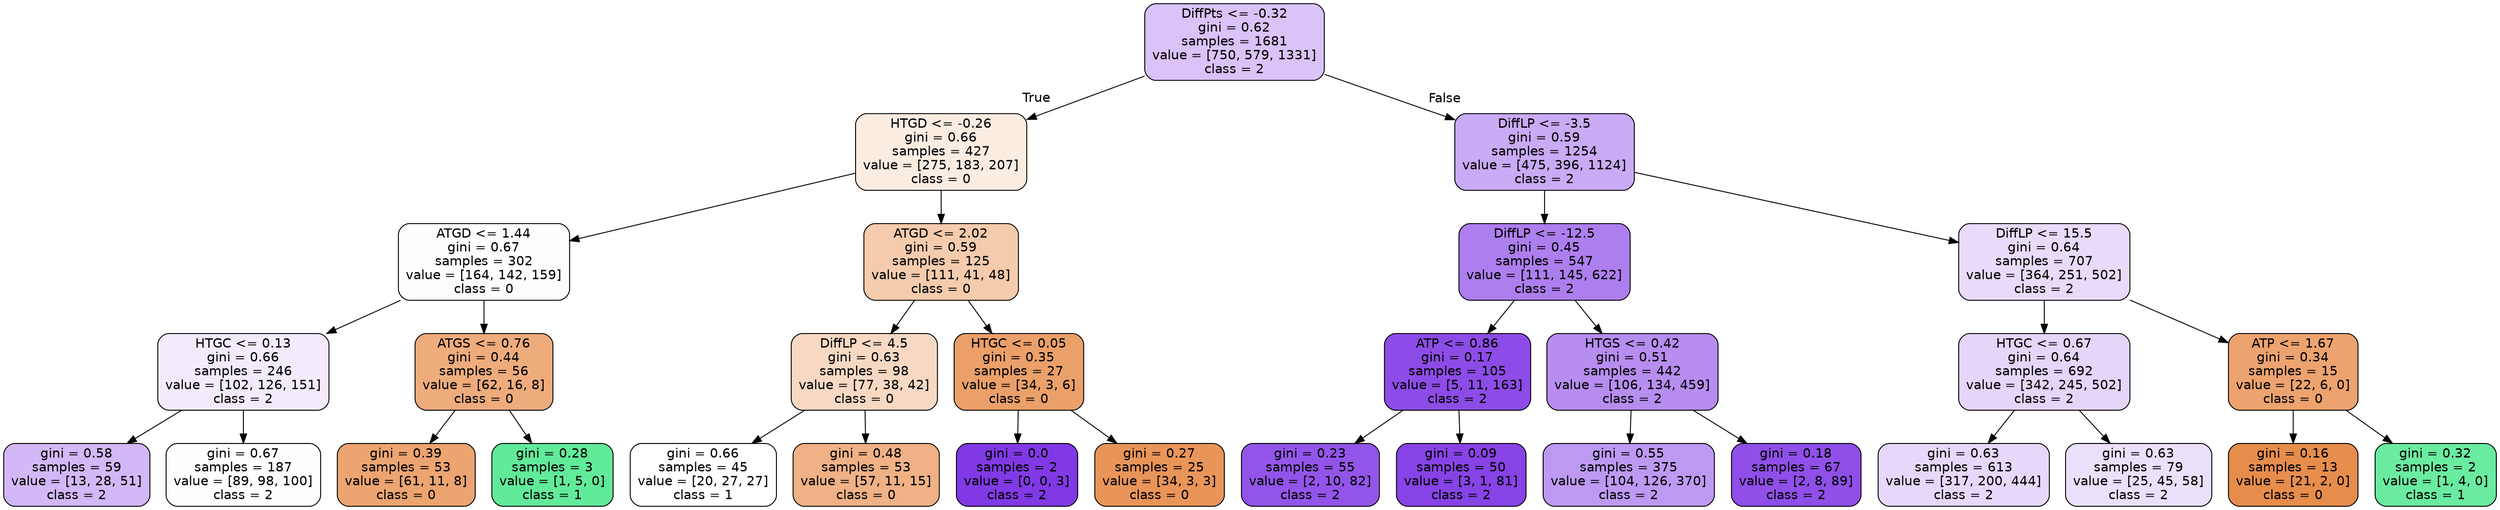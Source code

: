 digraph Tree {
node [shape=box, style="filled, rounded", color="black", fontname=helvetica] ;
edge [fontname=helvetica] ;
0 [label="DiffPts <= -0.32\ngini = 0.62\nsamples = 1681\nvalue = [750, 579, 1331]\nclass = 2", fillcolor="#d9c3f7"] ;
1 [label="HTGD <= -0.26\ngini = 0.66\nsamples = 427\nvalue = [275, 183, 207]\nclass = 0", fillcolor="#fbece2"] ;
0 -> 1 [labeldistance=2.5, labelangle=45, headlabel="True"] ;
2 [label="ATGD <= 1.44\ngini = 0.67\nsamples = 302\nvalue = [164, 142, 159]\nclass = 0", fillcolor="#fffdfc"] ;
1 -> 2 ;
3 [label="HTGC <= 0.13\ngini = 0.66\nsamples = 246\nvalue = [102, 126, 151]\nclass = 2", fillcolor="#f3ebfc"] ;
2 -> 3 ;
4 [label="gini = 0.58\nsamples = 59\nvalue = [13, 28, 51]\nclass = 2", fillcolor="#d2b8f6"] ;
3 -> 4 ;
5 [label="gini = 0.67\nsamples = 187\nvalue = [89, 98, 100]\nclass = 2", fillcolor="#fefdff"] ;
3 -> 5 ;
6 [label="ATGS <= 0.76\ngini = 0.44\nsamples = 56\nvalue = [62, 16, 8]\nclass = 0", fillcolor="#eeac7d"] ;
2 -> 6 ;
7 [label="gini = 0.39\nsamples = 53\nvalue = [61, 11, 8]\nclass = 0", fillcolor="#eca470"] ;
6 -> 7 ;
8 [label="gini = 0.28\nsamples = 3\nvalue = [1, 5, 0]\nclass = 1", fillcolor="#61ea9a"] ;
6 -> 8 ;
9 [label="ATGD <= 2.02\ngini = 0.59\nsamples = 125\nvalue = [111, 41, 48]\nclass = 0", fillcolor="#f4cbad"] ;
1 -> 9 ;
10 [label="DiffLP <= 4.5\ngini = 0.63\nsamples = 98\nvalue = [77, 38, 42]\nclass = 0", fillcolor="#f7d9c3"] ;
9 -> 10 ;
11 [label="gini = 0.66\nsamples = 45\nvalue = [20, 27, 27]\nclass = 1", fillcolor="#ffffff"] ;
10 -> 11 ;
12 [label="gini = 0.48\nsamples = 53\nvalue = [57, 11, 15]\nclass = 0", fillcolor="#efb185"] ;
10 -> 12 ;
13 [label="HTGC <= 0.05\ngini = 0.35\nsamples = 27\nvalue = [34, 3, 6]\nclass = 0", fillcolor="#eba069"] ;
9 -> 13 ;
14 [label="gini = 0.0\nsamples = 2\nvalue = [0, 0, 3]\nclass = 2", fillcolor="#8139e5"] ;
13 -> 14 ;
15 [label="gini = 0.27\nsamples = 25\nvalue = [34, 3, 3]\nclass = 0", fillcolor="#e99559"] ;
13 -> 15 ;
16 [label="DiffLP <= -3.5\ngini = 0.59\nsamples = 1254\nvalue = [475, 396, 1124]\nclass = 2", fillcolor="#c9aaf4"] ;
0 -> 16 [labeldistance=2.5, labelangle=-45, headlabel="False"] ;
17 [label="DiffLP <= -12.5\ngini = 0.45\nsamples = 547\nvalue = [111, 145, 622]\nclass = 2", fillcolor="#ad7eee"] ;
16 -> 17 ;
18 [label="ATP <= 0.86\ngini = 0.17\nsamples = 105\nvalue = [5, 11, 163]\nclass = 2", fillcolor="#8d4ce7"] ;
17 -> 18 ;
19 [label="gini = 0.23\nsamples = 55\nvalue = [2, 10, 82]\nclass = 2", fillcolor="#9355e9"] ;
18 -> 19 ;
20 [label="gini = 0.09\nsamples = 50\nvalue = [3, 1, 81]\nclass = 2", fillcolor="#8743e6"] ;
18 -> 20 ;
21 [label="HTGS <= 0.42\ngini = 0.51\nsamples = 442\nvalue = [106, 134, 459]\nclass = 2", fillcolor="#b78df0"] ;
17 -> 21 ;
22 [label="gini = 0.55\nsamples = 375\nvalue = [104, 126, 370]\nclass = 2", fillcolor="#be99f2"] ;
21 -> 22 ;
23 [label="gini = 0.18\nsamples = 67\nvalue = [2, 8, 89]\nclass = 2", fillcolor="#8f4fe8"] ;
21 -> 23 ;
24 [label="DiffLP <= 15.5\ngini = 0.64\nsamples = 707\nvalue = [364, 251, 502]\nclass = 2", fillcolor="#e8dbfa"] ;
16 -> 24 ;
25 [label="HTGC <= 0.67\ngini = 0.64\nsamples = 692\nvalue = [342, 245, 502]\nclass = 2", fillcolor="#e4d5f9"] ;
24 -> 25 ;
26 [label="gini = 0.63\nsamples = 613\nvalue = [317, 200, 444]\nclass = 2", fillcolor="#e6d8fa"] ;
25 -> 26 ;
27 [label="gini = 0.63\nsamples = 79\nvalue = [25, 45, 58]\nclass = 2", fillcolor="#ebe0fb"] ;
25 -> 27 ;
28 [label="ATP <= 1.67\ngini = 0.34\nsamples = 15\nvalue = [22, 6, 0]\nclass = 0", fillcolor="#eca36f"] ;
24 -> 28 ;
29 [label="gini = 0.16\nsamples = 13\nvalue = [21, 2, 0]\nclass = 0", fillcolor="#e78d4c"] ;
28 -> 29 ;
30 [label="gini = 0.32\nsamples = 2\nvalue = [1, 4, 0]\nclass = 1", fillcolor="#6aeca0"] ;
28 -> 30 ;
}